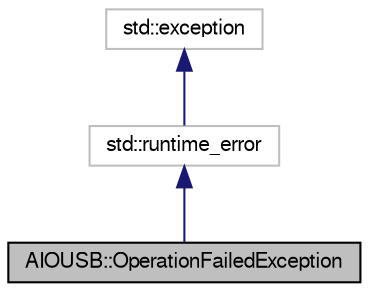 digraph G
{
  edge [fontname="FreeSans",fontsize="10",labelfontname="FreeSans",labelfontsize="10"];
  node [fontname="FreeSans",fontsize="10",shape=record];
  Node1 [label="AIOUSB::OperationFailedException",height=0.2,width=0.4,color="black", fillcolor="grey75", style="filled" fontcolor="black"];
  Node2 -> Node1 [dir=back,color="midnightblue",fontsize="10",style="solid",fontname="FreeSans"];
  Node2 [label="std::runtime_error",height=0.2,width=0.4,color="grey75", fillcolor="white", style="filled",tooltip="STL class."];
  Node3 -> Node2 [dir=back,color="midnightblue",fontsize="10",style="solid",fontname="FreeSans"];
  Node3 [label="std::exception",height=0.2,width=0.4,color="grey75", fillcolor="white", style="filled",tooltip="STL class."];
}
